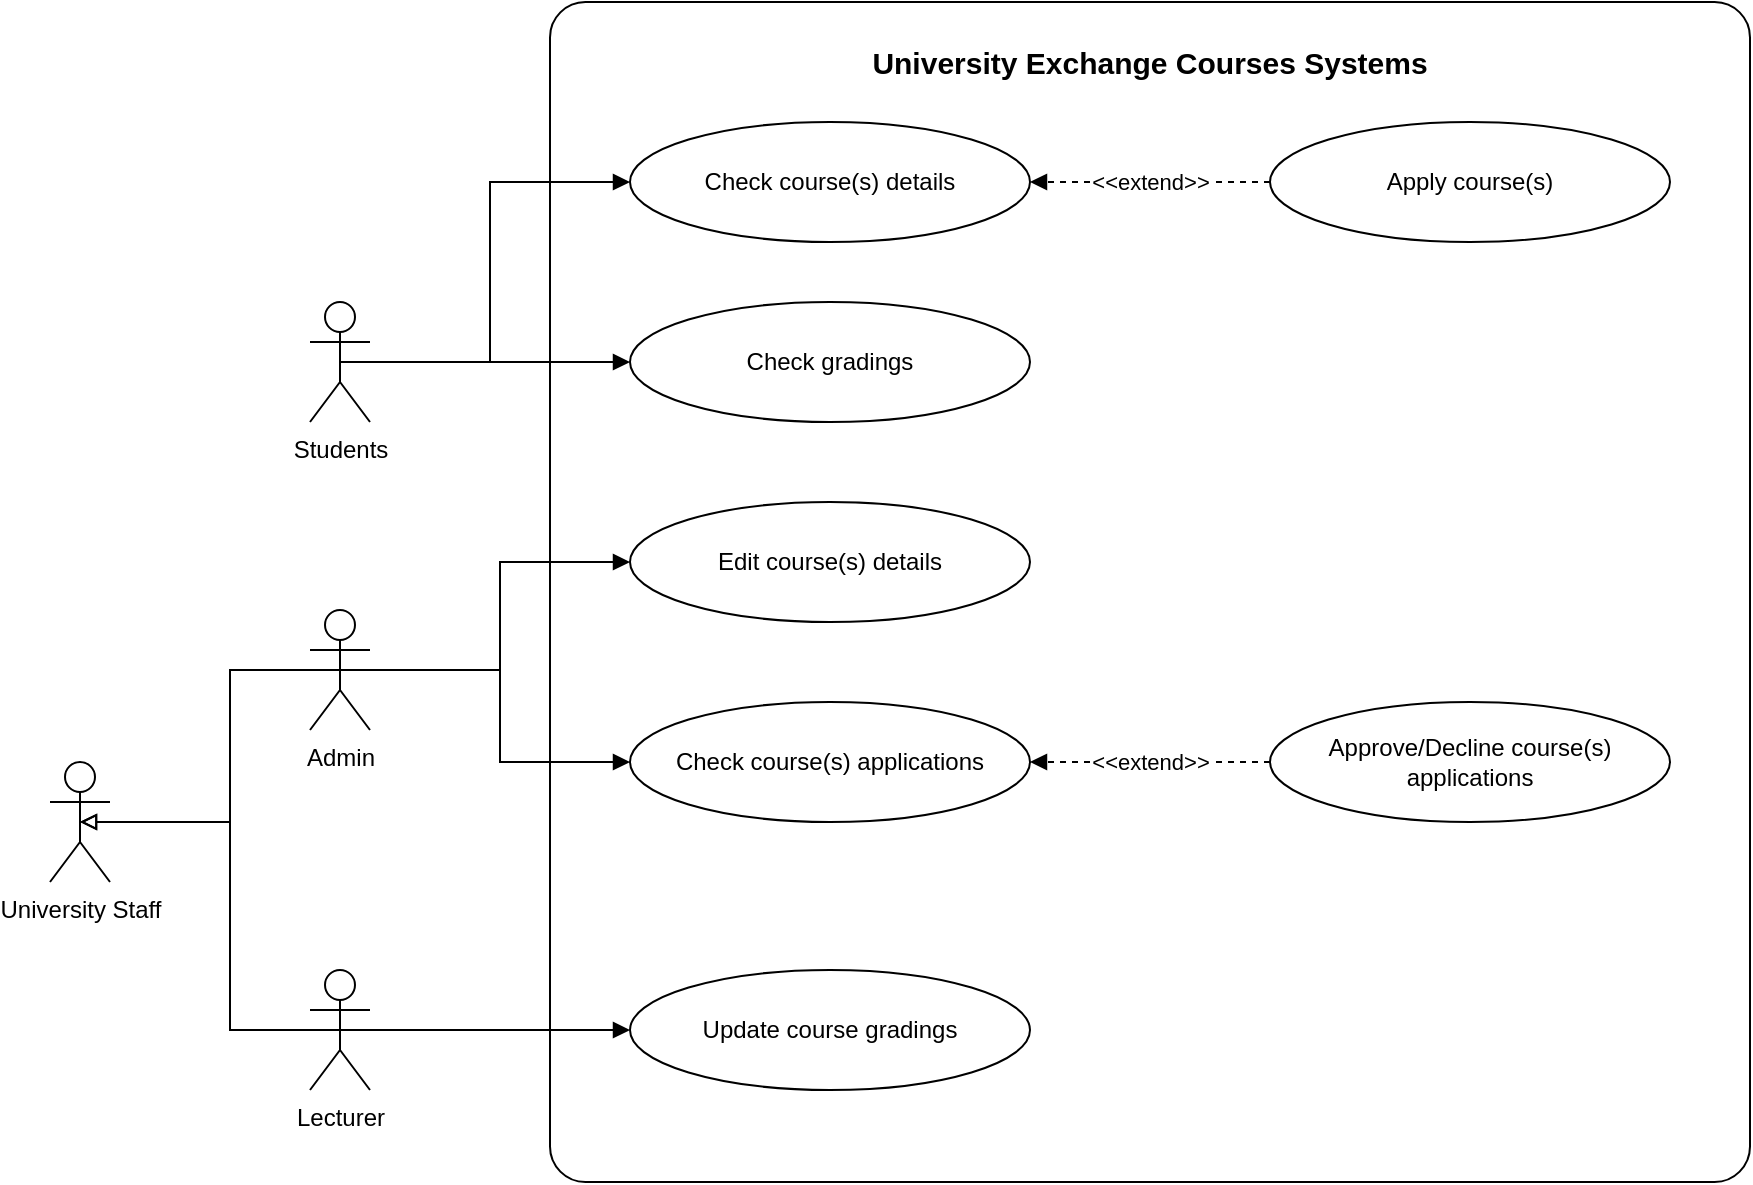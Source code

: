 <mxfile version="14.6.13" type="device"><diagram id="Ht1M8jgEwFfnCIfOTk4-" name="Page-1"><mxGraphModel dx="1422" dy="862" grid="1" gridSize="10" guides="1" tooltips="1" connect="1" arrows="1" fold="1" page="1" pageScale="1" pageWidth="1169" pageHeight="827" math="0" shadow="0"><root><mxCell id="0"/><mxCell id="1" parent="0"/><mxCell id="QDi6RxSEJ5HmQio0m9-4-1" value="" style="rounded=1;whiteSpace=wrap;html=1;arcSize=3;" vertex="1" parent="1"><mxGeometry x="370" y="130" width="600" height="590" as="geometry"/></mxCell><mxCell id="QDi6RxSEJ5HmQio0m9-4-2" value="Students" style="shape=umlActor;verticalLabelPosition=bottom;verticalAlign=top;html=1;outlineConnect=0;" vertex="1" parent="1"><mxGeometry x="250" y="280" width="30" height="60" as="geometry"/></mxCell><mxCell id="QDi6RxSEJ5HmQio0m9-4-18" style="edgeStyle=orthogonalEdgeStyle;rounded=0;orthogonalLoop=1;jettySize=auto;html=1;exitX=0.5;exitY=0.5;exitDx=0;exitDy=0;exitPerimeter=0;entryX=0;entryY=0.5;entryDx=0;entryDy=0;startArrow=none;startFill=0;endArrow=block;endFill=1;" edge="1" parent="1" source="QDi6RxSEJ5HmQio0m9-4-3" target="QDi6RxSEJ5HmQio0m9-4-14"><mxGeometry relative="1" as="geometry"/></mxCell><mxCell id="QDi6RxSEJ5HmQio0m9-4-19" style="edgeStyle=orthogonalEdgeStyle;rounded=0;orthogonalLoop=1;jettySize=auto;html=1;exitX=0.5;exitY=0.5;exitDx=0;exitDy=0;exitPerimeter=0;entryX=0;entryY=0.5;entryDx=0;entryDy=0;startArrow=none;startFill=0;endArrow=block;endFill=1;" edge="1" parent="1" source="QDi6RxSEJ5HmQio0m9-4-3" target="QDi6RxSEJ5HmQio0m9-4-15"><mxGeometry relative="1" as="geometry"/></mxCell><mxCell id="QDi6RxSEJ5HmQio0m9-4-22" style="edgeStyle=orthogonalEdgeStyle;rounded=0;orthogonalLoop=1;jettySize=auto;html=1;exitX=0.5;exitY=0.5;exitDx=0;exitDy=0;exitPerimeter=0;entryX=0.5;entryY=0.5;entryDx=0;entryDy=0;entryPerimeter=0;startArrow=none;startFill=0;endArrow=block;endFill=0;" edge="1" parent="1" source="QDi6RxSEJ5HmQio0m9-4-3" target="QDi6RxSEJ5HmQio0m9-4-5"><mxGeometry relative="1" as="geometry"><Array as="points"><mxPoint x="210" y="464"/><mxPoint x="210" y="540"/></Array></mxGeometry></mxCell><mxCell id="QDi6RxSEJ5HmQio0m9-4-3" value="Admin" style="shape=umlActor;verticalLabelPosition=bottom;verticalAlign=top;html=1;outlineConnect=0;" vertex="1" parent="1"><mxGeometry x="250" y="434" width="30" height="60" as="geometry"/></mxCell><mxCell id="QDi6RxSEJ5HmQio0m9-4-17" style="edgeStyle=orthogonalEdgeStyle;rounded=0;orthogonalLoop=1;jettySize=auto;html=1;exitX=0.5;exitY=0.5;exitDx=0;exitDy=0;exitPerimeter=0;entryX=0;entryY=0.5;entryDx=0;entryDy=0;startArrow=none;startFill=0;endArrow=block;endFill=1;" edge="1" parent="1" source="QDi6RxSEJ5HmQio0m9-4-4" target="QDi6RxSEJ5HmQio0m9-4-13"><mxGeometry relative="1" as="geometry"/></mxCell><mxCell id="QDi6RxSEJ5HmQio0m9-4-23" style="edgeStyle=orthogonalEdgeStyle;rounded=0;orthogonalLoop=1;jettySize=auto;html=1;exitX=0.5;exitY=0.5;exitDx=0;exitDy=0;exitPerimeter=0;entryX=0.5;entryY=0.5;entryDx=0;entryDy=0;entryPerimeter=0;startArrow=none;startFill=0;endArrow=block;endFill=0;" edge="1" parent="1" source="QDi6RxSEJ5HmQio0m9-4-4" target="QDi6RxSEJ5HmQio0m9-4-5"><mxGeometry relative="1" as="geometry"><Array as="points"><mxPoint x="210" y="644"/><mxPoint x="210" y="540"/></Array></mxGeometry></mxCell><mxCell id="QDi6RxSEJ5HmQio0m9-4-4" value="Lecturer" style="shape=umlActor;verticalLabelPosition=bottom;verticalAlign=top;html=1;outlineConnect=0;" vertex="1" parent="1"><mxGeometry x="250" y="614" width="30" height="60" as="geometry"/></mxCell><mxCell id="QDi6RxSEJ5HmQio0m9-4-5" value="University Staff" style="shape=umlActor;verticalLabelPosition=bottom;verticalAlign=top;html=1;outlineConnect=0;" vertex="1" parent="1"><mxGeometry x="120" y="510" width="30" height="60" as="geometry"/></mxCell><mxCell id="QDi6RxSEJ5HmQio0m9-4-11" value="&amp;lt;&amp;lt;extend&amp;gt;&amp;gt;" style="edgeStyle=orthogonalEdgeStyle;rounded=0;orthogonalLoop=1;jettySize=auto;html=1;exitX=0;exitY=0.5;exitDx=0;exitDy=0;entryX=1;entryY=0.5;entryDx=0;entryDy=0;startArrow=none;startFill=0;endArrow=block;endFill=1;dashed=1;" edge="1" parent="1" source="QDi6RxSEJ5HmQio0m9-4-6" target="QDi6RxSEJ5HmQio0m9-4-9"><mxGeometry relative="1" as="geometry"/></mxCell><mxCell id="QDi6RxSEJ5HmQio0m9-4-6" value="Apply course(s)" style="ellipse;whiteSpace=wrap;html=1;" vertex="1" parent="1"><mxGeometry x="730" y="190" width="200" height="60" as="geometry"/></mxCell><mxCell id="QDi6RxSEJ5HmQio0m9-4-12" style="edgeStyle=orthogonalEdgeStyle;rounded=0;orthogonalLoop=1;jettySize=auto;html=1;exitX=0;exitY=0.5;exitDx=0;exitDy=0;entryX=0.5;entryY=0.5;entryDx=0;entryDy=0;entryPerimeter=0;startArrow=block;startFill=1;endArrow=none;endFill=0;" edge="1" parent="1" source="QDi6RxSEJ5HmQio0m9-4-8" target="QDi6RxSEJ5HmQio0m9-4-2"><mxGeometry relative="1" as="geometry"/></mxCell><mxCell id="QDi6RxSEJ5HmQio0m9-4-8" value="Check gradings" style="ellipse;whiteSpace=wrap;html=1;" vertex="1" parent="1"><mxGeometry x="410" y="280" width="200" height="60" as="geometry"/></mxCell><mxCell id="QDi6RxSEJ5HmQio0m9-4-10" style="edgeStyle=orthogonalEdgeStyle;rounded=0;orthogonalLoop=1;jettySize=auto;html=1;exitX=0;exitY=0.5;exitDx=0;exitDy=0;entryX=0.5;entryY=0.5;entryDx=0;entryDy=0;entryPerimeter=0;startArrow=block;startFill=1;endArrow=none;endFill=0;" edge="1" parent="1" source="QDi6RxSEJ5HmQio0m9-4-9" target="QDi6RxSEJ5HmQio0m9-4-2"><mxGeometry relative="1" as="geometry"><Array as="points"><mxPoint x="340" y="220"/><mxPoint x="340" y="310"/></Array></mxGeometry></mxCell><mxCell id="QDi6RxSEJ5HmQio0m9-4-9" value="Check course(s) details" style="ellipse;whiteSpace=wrap;html=1;" vertex="1" parent="1"><mxGeometry x="410" y="190" width="200" height="60" as="geometry"/></mxCell><mxCell id="QDi6RxSEJ5HmQio0m9-4-13" value="Update course gradings" style="ellipse;whiteSpace=wrap;html=1;" vertex="1" parent="1"><mxGeometry x="410" y="614" width="200" height="60" as="geometry"/></mxCell><mxCell id="QDi6RxSEJ5HmQio0m9-4-14" value="Edit course(s) details" style="ellipse;whiteSpace=wrap;html=1;" vertex="1" parent="1"><mxGeometry x="410" y="380" width="200" height="60" as="geometry"/></mxCell><mxCell id="QDi6RxSEJ5HmQio0m9-4-15" value="Check course(s) applications" style="ellipse;whiteSpace=wrap;html=1;" vertex="1" parent="1"><mxGeometry x="410" y="480" width="200" height="60" as="geometry"/></mxCell><mxCell id="QDi6RxSEJ5HmQio0m9-4-21" value="&amp;lt;&amp;lt;extend&amp;gt;&amp;gt;" style="edgeStyle=orthogonalEdgeStyle;rounded=0;orthogonalLoop=1;jettySize=auto;html=1;exitX=0;exitY=0.5;exitDx=0;exitDy=0;entryX=1;entryY=0.5;entryDx=0;entryDy=0;startArrow=none;startFill=0;endArrow=block;endFill=1;dashed=1;" edge="1" parent="1" source="QDi6RxSEJ5HmQio0m9-4-16" target="QDi6RxSEJ5HmQio0m9-4-15"><mxGeometry relative="1" as="geometry"/></mxCell><mxCell id="QDi6RxSEJ5HmQio0m9-4-16" value="Approve/Decline course(s) applications" style="ellipse;whiteSpace=wrap;html=1;" vertex="1" parent="1"><mxGeometry x="730" y="480" width="200" height="60" as="geometry"/></mxCell><mxCell id="QDi6RxSEJ5HmQio0m9-4-24" value="University Exchange Courses Systems" style="text;html=1;strokeColor=none;fillColor=none;align=center;verticalAlign=middle;whiteSpace=wrap;rounded=0;fontStyle=1;fontSize=15;" vertex="1" parent="1"><mxGeometry x="530" y="150" width="280" height="20" as="geometry"/></mxCell></root></mxGraphModel></diagram></mxfile>